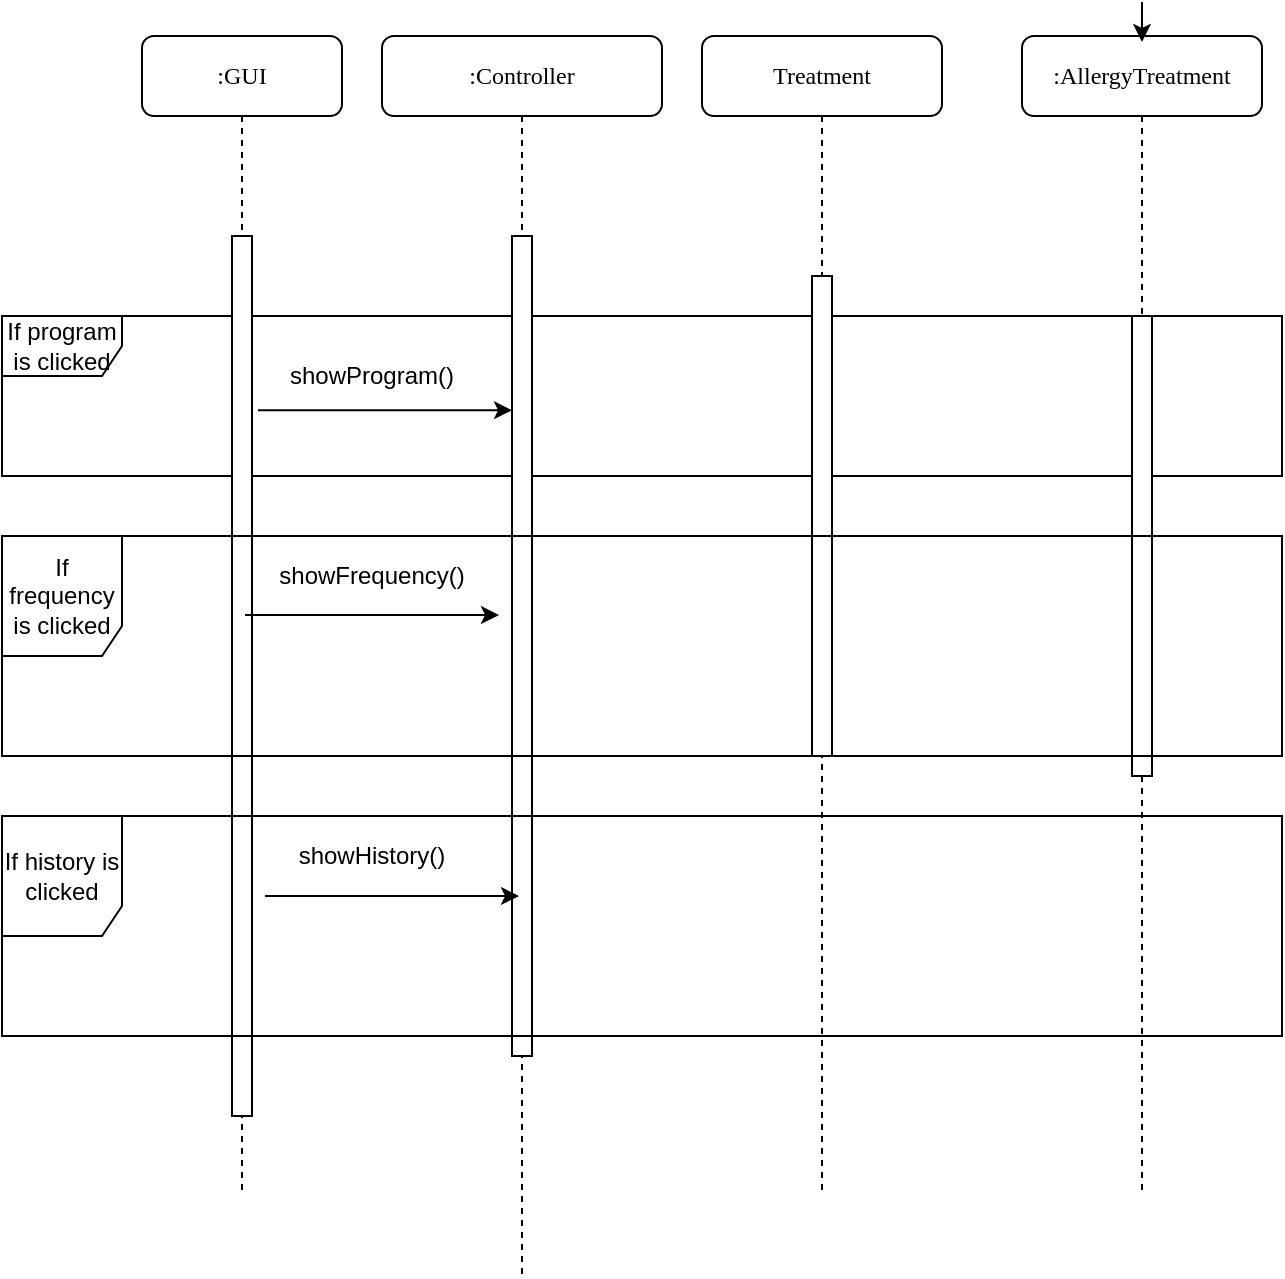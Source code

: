 <mxfile version="14.5.6" type="google"><diagram name="Page-1" id="13e1069c-82ec-6db2-03f1-153e76fe0fe0"><mxGraphModel dx="460" dy="780" grid="1" gridSize="10" guides="1" tooltips="1" connect="1" arrows="1" fold="1" page="1" pageScale="1" pageWidth="1100" pageHeight="850" background="#ffffff" math="0" shadow="0"><root><mxCell id="0"/><mxCell id="1" parent="0"/><mxCell id="RU1XW0RcgHA28kbNL0MG-31" value="If program is clicked" style="shape=umlFrame;whiteSpace=wrap;html=1;" vertex="1" parent="1"><mxGeometry x="30" y="220" width="640" height="80" as="geometry"/></mxCell><mxCell id="RU1XW0RcgHA28kbNL0MG-1" value=":Controller" style="shape=umlLifeline;perimeter=lifelinePerimeter;whiteSpace=wrap;html=1;container=1;collapsible=0;recursiveResize=0;outlineConnect=0;rounded=1;shadow=0;comic=0;labelBackgroundColor=none;strokeWidth=1;fontFamily=Verdana;fontSize=12;align=center;" vertex="1" parent="1"><mxGeometry x="220" y="80" width="140" height="620" as="geometry"/></mxCell><mxCell id="RU1XW0RcgHA28kbNL0MG-2" value="" style="html=1;points=[];perimeter=orthogonalPerimeter;rounded=0;shadow=0;comic=0;labelBackgroundColor=none;strokeWidth=1;fontFamily=Verdana;fontSize=12;align=center;" vertex="1" parent="RU1XW0RcgHA28kbNL0MG-1"><mxGeometry x="65" y="100" width="10" height="410" as="geometry"/></mxCell><mxCell id="RU1XW0RcgHA28kbNL0MG-4" value="Treatment" style="shape=umlLifeline;perimeter=lifelinePerimeter;whiteSpace=wrap;html=1;container=1;collapsible=0;recursiveResize=0;outlineConnect=0;rounded=1;shadow=0;comic=0;labelBackgroundColor=none;strokeWidth=1;fontFamily=Verdana;fontSize=12;align=center;" vertex="1" parent="1"><mxGeometry x="380" y="80" width="120" height="580" as="geometry"/></mxCell><mxCell id="RU1XW0RcgHA28kbNL0MG-5" value="" style="html=1;points=[];perimeter=orthogonalPerimeter;rounded=0;shadow=0;comic=0;labelBackgroundColor=none;strokeWidth=1;fontFamily=Verdana;fontSize=12;align=center;" vertex="1" parent="RU1XW0RcgHA28kbNL0MG-4"><mxGeometry x="55" y="120" width="10" height="240" as="geometry"/></mxCell><mxCell id="RU1XW0RcgHA28kbNL0MG-7" value=":AllergyTreatment" style="shape=umlLifeline;perimeter=lifelinePerimeter;whiteSpace=wrap;html=1;container=1;collapsible=0;recursiveResize=0;outlineConnect=0;rounded=1;shadow=0;comic=0;labelBackgroundColor=none;strokeWidth=1;fontFamily=Verdana;fontSize=12;align=center;" vertex="1" parent="1"><mxGeometry x="540" y="80" width="120" height="580" as="geometry"/></mxCell><mxCell id="RU1XW0RcgHA28kbNL0MG-8" value="" style="html=1;points=[];perimeter=orthogonalPerimeter;rounded=0;shadow=0;comic=0;labelBackgroundColor=none;strokeWidth=1;fontFamily=Verdana;fontSize=12;align=center;" vertex="1" parent="RU1XW0RcgHA28kbNL0MG-7"><mxGeometry x="55" y="140" width="10" height="230" as="geometry"/></mxCell><mxCell id="RU1XW0RcgHA28kbNL0MG-9" value=":GUI" style="shape=umlLifeline;perimeter=lifelinePerimeter;whiteSpace=wrap;html=1;container=1;collapsible=0;recursiveResize=0;outlineConnect=0;rounded=1;shadow=0;comic=0;labelBackgroundColor=none;strokeWidth=1;fontFamily=Verdana;fontSize=12;align=center;" vertex="1" parent="1"><mxGeometry x="100" y="80" width="100" height="580" as="geometry"/></mxCell><mxCell id="RU1XW0RcgHA28kbNL0MG-10" value="" style="html=1;points=[];perimeter=orthogonalPerimeter;rounded=0;shadow=0;comic=0;labelBackgroundColor=none;strokeWidth=1;fontFamily=Verdana;fontSize=12;align=center;" vertex="1" parent="RU1XW0RcgHA28kbNL0MG-9"><mxGeometry x="45" y="100" width="10" height="440" as="geometry"/></mxCell><mxCell id="RU1XW0RcgHA28kbNL0MG-21" style="edgeStyle=orthogonalEdgeStyle;curved=1;rounded=0;orthogonalLoop=1;jettySize=auto;html=1;" edge="1" parent="1"><mxGeometry relative="1" as="geometry"><mxPoint x="600" y="83" as="targetPoint"/><mxPoint x="600" y="63" as="sourcePoint"/></mxGeometry></mxCell><mxCell id="RU1XW0RcgHA28kbNL0MG-34" value="showProgram()" style="text;html=1;strokeColor=none;fillColor=none;align=center;verticalAlign=middle;whiteSpace=wrap;rounded=0;" vertex="1" parent="1"><mxGeometry x="170" y="240" width="90" height="20" as="geometry"/></mxCell><mxCell id="RU1XW0RcgHA28kbNL0MG-32" value="" style="endArrow=classic;html=1;exitX=1.3;exitY=0.198;exitDx=0;exitDy=0;exitPerimeter=0;" edge="1" parent="1" source="RU1XW0RcgHA28kbNL0MG-10" target="RU1XW0RcgHA28kbNL0MG-2"><mxGeometry width="50" height="50" relative="1" as="geometry"><mxPoint x="160" y="290" as="sourcePoint"/><mxPoint x="210" y="240" as="targetPoint"/></mxGeometry></mxCell><mxCell id="RU1XW0RcgHA28kbNL0MG-35" value="If frequency is clicked" style="shape=umlFrame;whiteSpace=wrap;html=1;width=60;height=60;" vertex="1" parent="1"><mxGeometry x="30" y="330" width="640" height="110" as="geometry"/></mxCell><mxCell id="RU1XW0RcgHA28kbNL0MG-36" value="showFrequency()" style="text;html=1;strokeColor=none;fillColor=none;align=center;verticalAlign=middle;whiteSpace=wrap;rounded=0;" vertex="1" parent="1"><mxGeometry x="170" y="340" width="90" height="20" as="geometry"/></mxCell><mxCell id="RU1XW0RcgHA28kbNL0MG-38" value="" style="endArrow=classic;html=1;exitX=1.3;exitY=0.198;exitDx=0;exitDy=0;exitPerimeter=0;" edge="1" parent="1"><mxGeometry width="50" height="50" relative="1" as="geometry"><mxPoint x="151.5" y="369.5" as="sourcePoint"/><mxPoint x="278.5" y="369.5" as="targetPoint"/></mxGeometry></mxCell><mxCell id="RU1XW0RcgHA28kbNL0MG-39" value="If history is clicked" style="shape=umlFrame;whiteSpace=wrap;html=1;width=60;height=60;" vertex="1" parent="1"><mxGeometry x="30" y="470" width="640" height="110" as="geometry"/></mxCell><mxCell id="RU1XW0RcgHA28kbNL0MG-40" value="showHistory()" style="text;html=1;strokeColor=none;fillColor=none;align=center;verticalAlign=middle;whiteSpace=wrap;rounded=0;" vertex="1" parent="1"><mxGeometry x="170" y="480" width="90" height="20" as="geometry"/></mxCell><mxCell id="RU1XW0RcgHA28kbNL0MG-41" value="" style="endArrow=classic;html=1;exitX=1.3;exitY=0.198;exitDx=0;exitDy=0;exitPerimeter=0;" edge="1" parent="1"><mxGeometry width="50" height="50" relative="1" as="geometry"><mxPoint x="161.5" y="510" as="sourcePoint"/><mxPoint x="288.5" y="510" as="targetPoint"/></mxGeometry></mxCell></root></mxGraphModel></diagram></mxfile>
